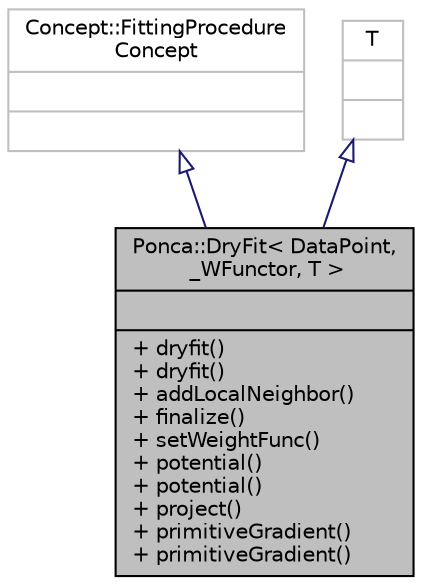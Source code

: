 digraph "Ponca::DryFit&lt; DataPoint, _WFunctor, T &gt;"
{
 // INTERACTIVE_SVG=YES
 // LATEX_PDF_SIZE
  bgcolor="transparent";
  edge [fontname="Helvetica",fontsize="10",labelfontname="Helvetica",labelfontsize="10"];
  node [fontname="Helvetica",fontsize="10",shape=record];
  Node1 [label="{Ponca::DryFit\< DataPoint,\l _WFunctor, T \>\n||+ dryfit()\l+ dryfit()\l+ addLocalNeighbor()\l+ finalize()\l+ setWeightFunc()\l+ potential()\l+ potential()\l+ project()\l+ primitiveGradient()\l+ primitiveGradient()\l}",height=0.2,width=0.4,color="black", fillcolor="grey75", style="filled", fontcolor="black",tooltip="Empty fitting object doing no computation."];
  Node2 -> Node1 [dir="back",color="midnightblue",fontsize="10",style="solid",arrowtail="onormal",fontname="Helvetica"];
  Node2 [label="{Concept::FittingProcedure\lConcept\n||}",height=0.2,width=0.4,color="grey75",tooltip=" "];
  Node3 -> Node1 [dir="back",color="midnightblue",fontsize="10",style="solid",arrowtail="onormal",fontname="Helvetica"];
  Node3 [label="{T\n||}",height=0.2,width=0.4,color="grey75",tooltip=" "];
}
